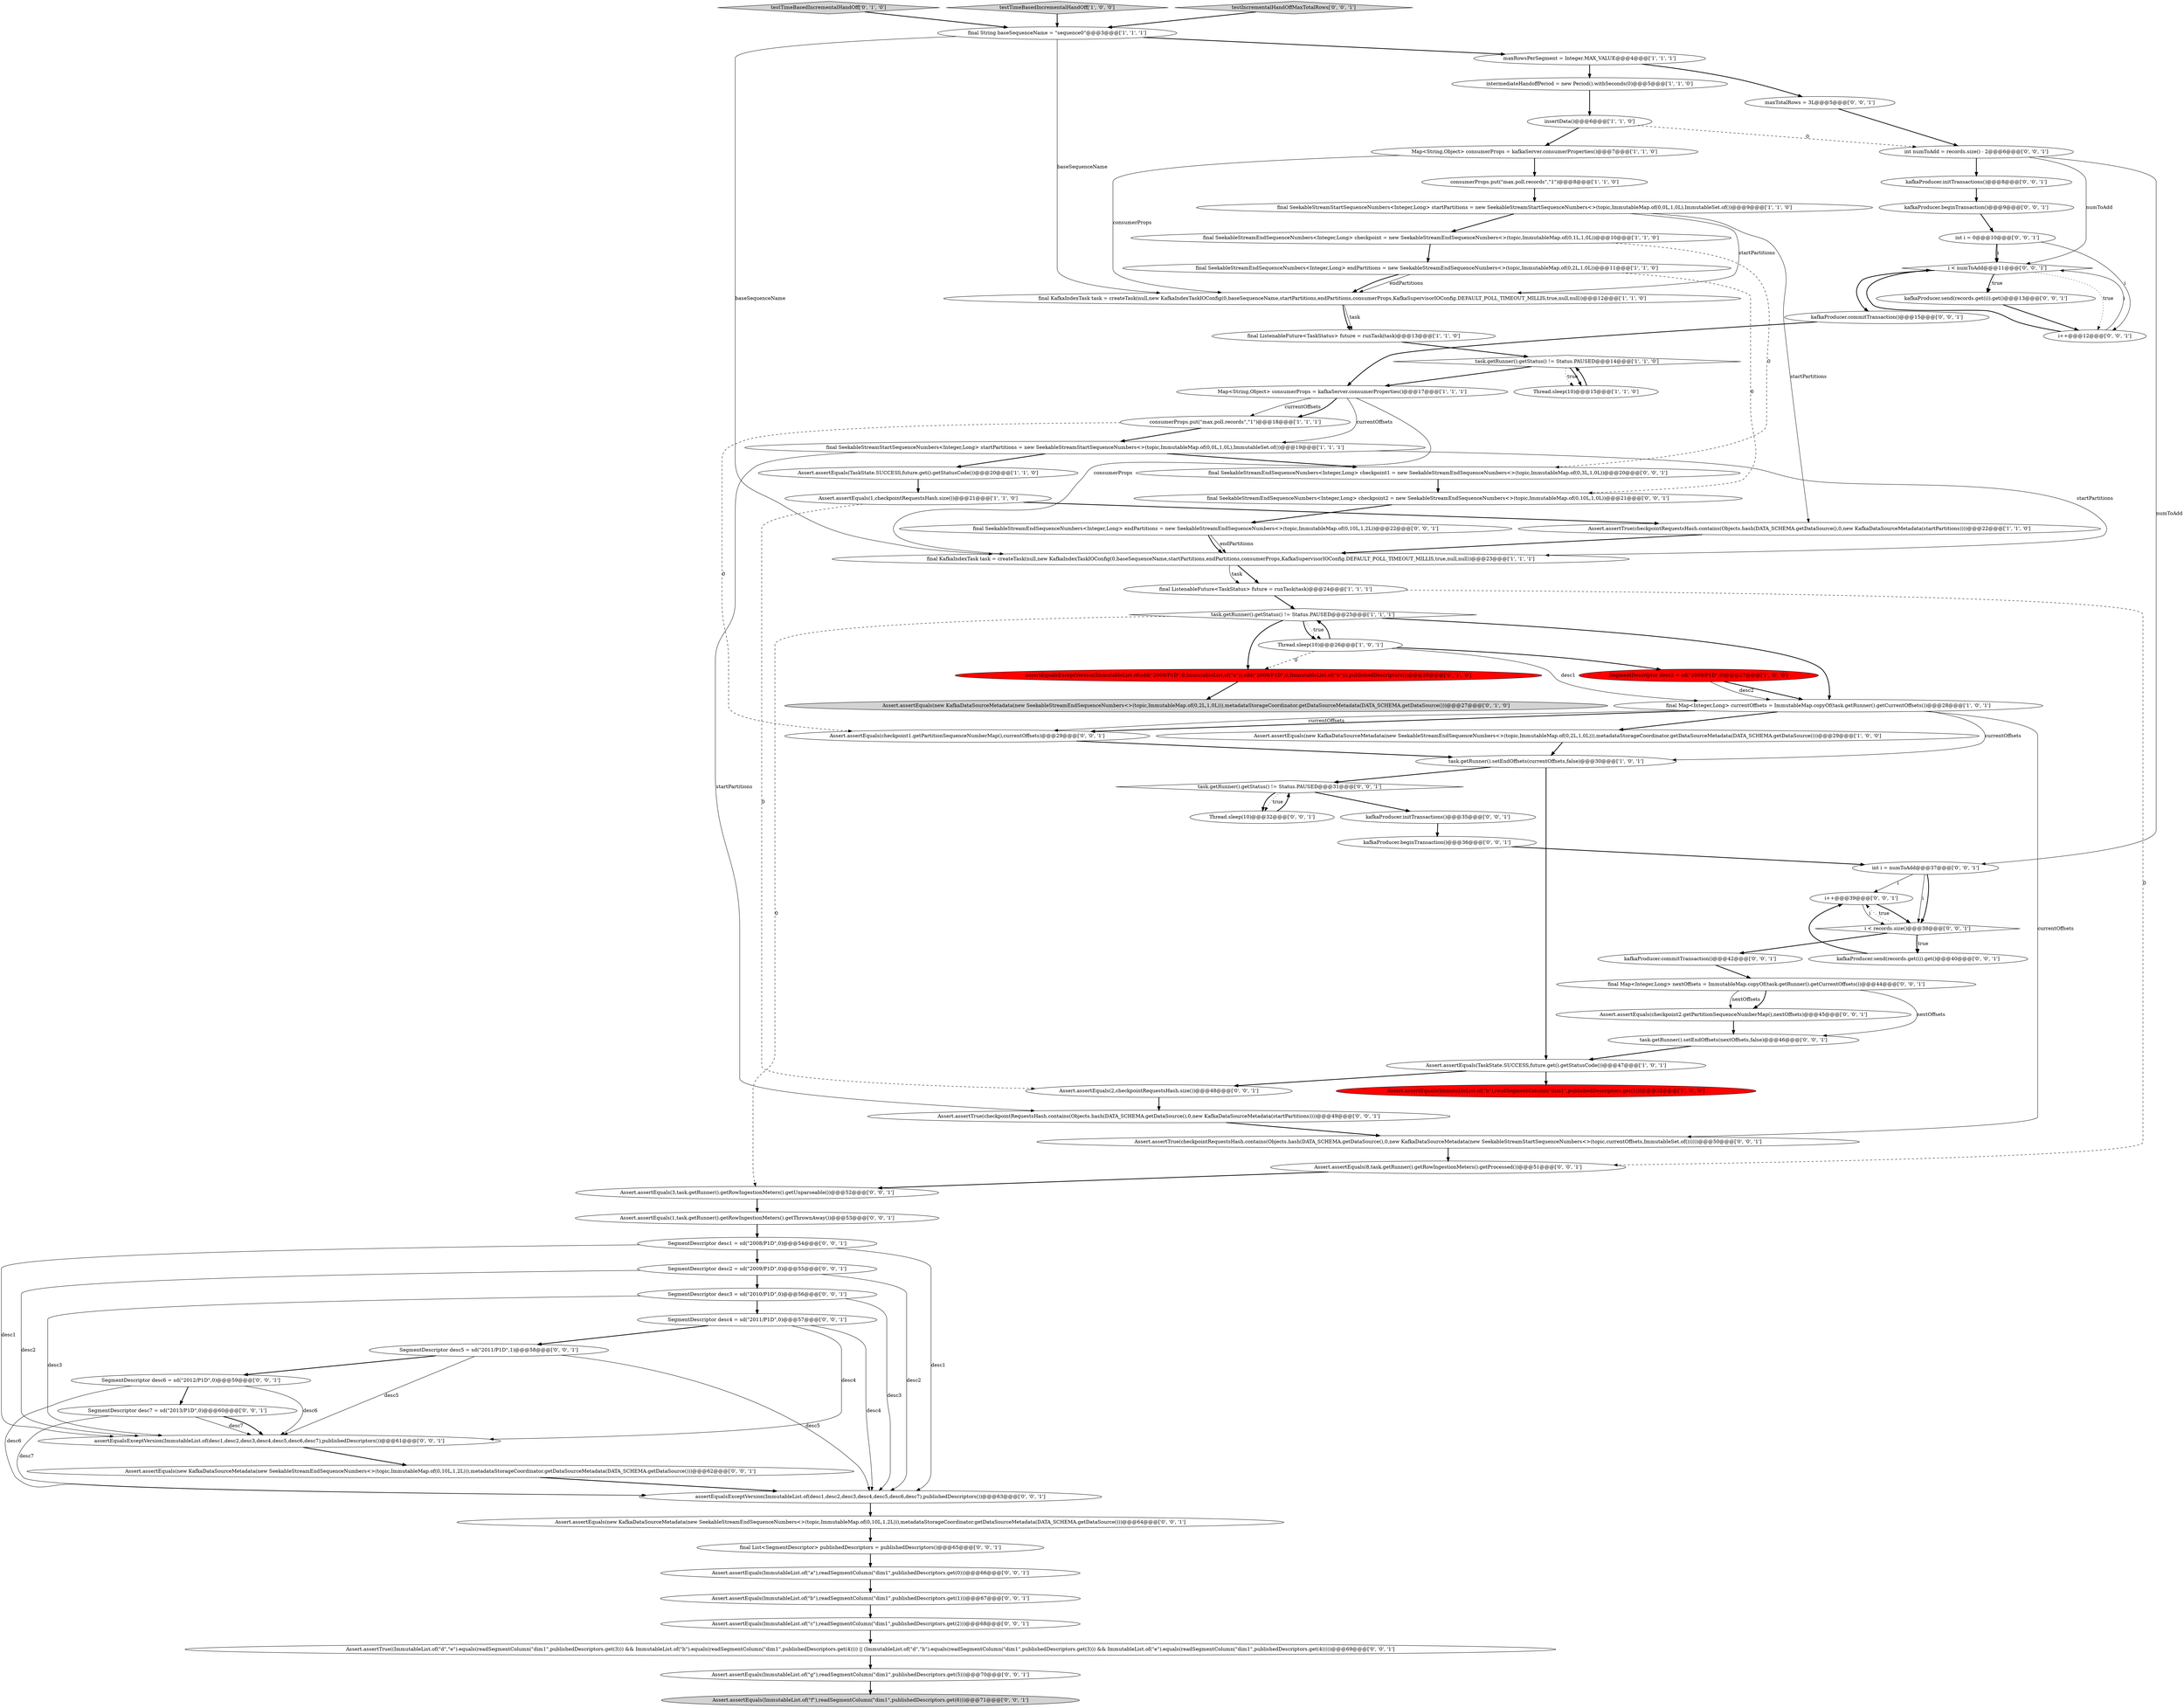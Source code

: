 digraph {
43 [style = filled, label = "Assert.assertEquals(ImmutableList.of(\"b\"),readSegmentColumn(\"dim1\",publishedDescriptors.get(1)))@@@67@@@['0', '0', '1']", fillcolor = white, shape = ellipse image = "AAA0AAABBB3BBB"];
14 [style = filled, label = "Assert.assertTrue(checkpointRequestsHash.contains(Objects.hash(DATA_SCHEMA.getDataSource(),0,new KafkaDataSourceMetadata(startPartitions))))@@@22@@@['1', '1', '0']", fillcolor = white, shape = ellipse image = "AAA0AAABBB1BBB"];
31 [style = filled, label = "assertEqualsExceptVersion(ImmutableList.of(sdd(\"2008/P1D\",0,ImmutableList.of(\"a\")),sdd(\"2009/P1D\",0,ImmutableList.of(\"b\"))),publishedDescriptors())@@@26@@@['0', '1', '0']", fillcolor = red, shape = ellipse image = "AAA1AAABBB2BBB"];
25 [style = filled, label = "Assert.assertEquals(ImmutableList.of(\"b\"),readSegmentColumn(\"dim1\",publishedDescriptors.get(1)))@@@32@@@['1', '0', '0']", fillcolor = red, shape = ellipse image = "AAA1AAABBB1BBB"];
50 [style = filled, label = "kafkaProducer.beginTransaction()@@@36@@@['0', '0', '1']", fillcolor = white, shape = ellipse image = "AAA0AAABBB3BBB"];
73 [style = filled, label = "Assert.assertTrue(checkpointRequestsHash.contains(Objects.hash(DATA_SCHEMA.getDataSource(),0,new KafkaDataSourceMetadata(new SeekableStreamStartSequenceNumbers<>(topic,currentOffsets,ImmutableSet.of())))))@@@50@@@['0', '0', '1']", fillcolor = white, shape = ellipse image = "AAA0AAABBB3BBB"];
76 [style = filled, label = "Assert.assertEquals(ImmutableList.of(\"a\"),readSegmentColumn(\"dim1\",publishedDescriptors.get(0)))@@@66@@@['0', '0', '1']", fillcolor = white, shape = ellipse image = "AAA0AAABBB3BBB"];
20 [style = filled, label = "task.getRunner().getStatus() != Status.PAUSED@@@25@@@['1', '1', '1']", fillcolor = white, shape = diamond image = "AAA0AAABBB1BBB"];
27 [style = filled, label = "task.getRunner().setEndOffsets(currentOffsets,false)@@@30@@@['1', '0', '1']", fillcolor = white, shape = ellipse image = "AAA0AAABBB1BBB"];
32 [style = filled, label = "testTimeBasedIncrementalHandOff['0', '1', '0']", fillcolor = lightgray, shape = diamond image = "AAA0AAABBB2BBB"];
19 [style = filled, label = "Assert.assertEquals(new KafkaDataSourceMetadata(new SeekableStreamEndSequenceNumbers<>(topic,ImmutableMap.of(0,2L,1,0L))),metadataStorageCoordinator.getDataSourceMetadata(DATA_SCHEMA.getDataSource()))@@@29@@@['1', '0', '0']", fillcolor = white, shape = ellipse image = "AAA0AAABBB1BBB"];
62 [style = filled, label = "Assert.assertEquals(ImmutableList.of(\"c\"),readSegmentColumn(\"dim1\",publishedDescriptors.get(2)))@@@68@@@['0', '0', '1']", fillcolor = white, shape = ellipse image = "AAA0AAABBB3BBB"];
9 [style = filled, label = "intermediateHandoffPeriod = new Period().withSeconds(0)@@@5@@@['1', '1', '0']", fillcolor = white, shape = ellipse image = "AAA0AAABBB1BBB"];
66 [style = filled, label = "SegmentDescriptor desc7 = sd(\"2013/P1D\",0)@@@60@@@['0', '0', '1']", fillcolor = white, shape = ellipse image = "AAA0AAABBB3BBB"];
10 [style = filled, label = "final SeekableStreamStartSequenceNumbers<Integer,Long> startPartitions = new SeekableStreamStartSequenceNumbers<>(topic,ImmutableMap.of(0,0L,1,0L),ImmutableSet.of())@@@9@@@['1', '1', '0']", fillcolor = white, shape = ellipse image = "AAA0AAABBB1BBB"];
49 [style = filled, label = "kafkaProducer.beginTransaction()@@@9@@@['0', '0', '1']", fillcolor = white, shape = ellipse image = "AAA0AAABBB3BBB"];
63 [style = filled, label = "Thread.sleep(10)@@@32@@@['0', '0', '1']", fillcolor = white, shape = ellipse image = "AAA0AAABBB3BBB"];
48 [style = filled, label = "Assert.assertEquals(2,checkpointRequestsHash.size())@@@48@@@['0', '0', '1']", fillcolor = white, shape = ellipse image = "AAA0AAABBB3BBB"];
80 [style = filled, label = "kafkaProducer.commitTransaction()@@@15@@@['0', '0', '1']", fillcolor = white, shape = ellipse image = "AAA0AAABBB3BBB"];
59 [style = filled, label = "int i = 0@@@10@@@['0', '0', '1']", fillcolor = white, shape = ellipse image = "AAA0AAABBB3BBB"];
67 [style = filled, label = "Assert.assertEquals(new KafkaDataSourceMetadata(new SeekableStreamEndSequenceNumbers<>(topic,ImmutableMap.of(0,10L,1,2L))),metadataStorageCoordinator.getDataSourceMetadata(DATA_SCHEMA.getDataSource()))@@@62@@@['0', '0', '1']", fillcolor = white, shape = ellipse image = "AAA0AAABBB3BBB"];
24 [style = filled, label = "task.getRunner().getStatus() != Status.PAUSED@@@14@@@['1', '1', '0']", fillcolor = white, shape = diamond image = "AAA0AAABBB1BBB"];
1 [style = filled, label = "insertData()@@@6@@@['1', '1', '0']", fillcolor = white, shape = ellipse image = "AAA0AAABBB1BBB"];
30 [style = filled, label = "Assert.assertEquals(new KafkaDataSourceMetadata(new SeekableStreamEndSequenceNumbers<>(topic,ImmutableMap.of(0,2L,1,0L))),metadataStorageCoordinator.getDataSourceMetadata(DATA_SCHEMA.getDataSource()))@@@27@@@['0', '1', '0']", fillcolor = lightgray, shape = ellipse image = "AAA0AAABBB2BBB"];
82 [style = filled, label = "SegmentDescriptor desc4 = sd(\"2011/P1D\",0)@@@57@@@['0', '0', '1']", fillcolor = white, shape = ellipse image = "AAA0AAABBB3BBB"];
65 [style = filled, label = "i++@@@39@@@['0', '0', '1']", fillcolor = white, shape = ellipse image = "AAA0AAABBB3BBB"];
69 [style = filled, label = "final SeekableStreamEndSequenceNumbers<Integer,Long> endPartitions = new SeekableStreamEndSequenceNumbers<>(topic,ImmutableMap.of(0,10L,1,2L))@@@22@@@['0', '0', '1']", fillcolor = white, shape = ellipse image = "AAA0AAABBB3BBB"];
0 [style = filled, label = "final ListenableFuture<TaskStatus> future = runTask(task)@@@13@@@['1', '1', '0']", fillcolor = white, shape = ellipse image = "AAA0AAABBB1BBB"];
4 [style = filled, label = "Assert.assertEquals(TaskState.SUCCESS,future.get().getStatusCode())@@@47@@@['1', '0', '1']", fillcolor = white, shape = ellipse image = "AAA0AAABBB1BBB"];
23 [style = filled, label = "Thread.sleep(10)@@@26@@@['1', '0', '1']", fillcolor = white, shape = ellipse image = "AAA0AAABBB1BBB"];
44 [style = filled, label = "Assert.assertEquals(1,task.getRunner().getRowIngestionMeters().getThrownAway())@@@53@@@['0', '0', '1']", fillcolor = white, shape = ellipse image = "AAA0AAABBB3BBB"];
52 [style = filled, label = "SegmentDescriptor desc2 = sd(\"2009/P1D\",0)@@@55@@@['0', '0', '1']", fillcolor = white, shape = ellipse image = "AAA0AAABBB3BBB"];
45 [style = filled, label = "SegmentDescriptor desc5 = sd(\"2011/P1D\",1)@@@58@@@['0', '0', '1']", fillcolor = white, shape = ellipse image = "AAA0AAABBB3BBB"];
35 [style = filled, label = "final Map<Integer,Long> nextOffsets = ImmutableMap.copyOf(task.getRunner().getCurrentOffsets())@@@44@@@['0', '0', '1']", fillcolor = white, shape = ellipse image = "AAA0AAABBB3BBB"];
81 [style = filled, label = "i++@@@12@@@['0', '0', '1']", fillcolor = white, shape = ellipse image = "AAA0AAABBB3BBB"];
78 [style = filled, label = "i < records.size()@@@38@@@['0', '0', '1']", fillcolor = white, shape = diamond image = "AAA0AAABBB3BBB"];
8 [style = filled, label = "Map<String,Object> consumerProps = kafkaServer.consumerProperties()@@@7@@@['1', '1', '0']", fillcolor = white, shape = ellipse image = "AAA0AAABBB1BBB"];
22 [style = filled, label = "final KafkaIndexTask task = createTask(null,new KafkaIndexTaskIOConfig(0,baseSequenceName,startPartitions,endPartitions,consumerProps,KafkaSupervisorIOConfig.DEFAULT_POLL_TIMEOUT_MILLIS,true,null,null))@@@23@@@['1', '1', '1']", fillcolor = white, shape = ellipse image = "AAA0AAABBB1BBB"];
28 [style = filled, label = "testTimeBasedIncrementalHandOff['1', '0', '0']", fillcolor = lightgray, shape = diamond image = "AAA0AAABBB1BBB"];
46 [style = filled, label = "testIncrementalHandOffMaxTotalRows['0', '0', '1']", fillcolor = lightgray, shape = diamond image = "AAA0AAABBB3BBB"];
29 [style = filled, label = "Assert.assertEquals(TaskState.SUCCESS,future.get().getStatusCode())@@@20@@@['1', '1', '0']", fillcolor = white, shape = ellipse image = "AAA0AAABBB1BBB"];
36 [style = filled, label = "final List<SegmentDescriptor> publishedDescriptors = publishedDescriptors()@@@65@@@['0', '0', '1']", fillcolor = white, shape = ellipse image = "AAA0AAABBB3BBB"];
3 [style = filled, label = "consumerProps.put(\"max.poll.records\",\"1\")@@@8@@@['1', '1', '0']", fillcolor = white, shape = ellipse image = "AAA0AAABBB1BBB"];
39 [style = filled, label = "i < numToAdd@@@11@@@['0', '0', '1']", fillcolor = white, shape = diamond image = "AAA0AAABBB3BBB"];
38 [style = filled, label = "Assert.assertEquals(ImmutableList.of(\"g\"),readSegmentColumn(\"dim1\",publishedDescriptors.get(5)))@@@70@@@['0', '0', '1']", fillcolor = white, shape = ellipse image = "AAA0AAABBB3BBB"];
15 [style = filled, label = "final SeekableStreamEndSequenceNumbers<Integer,Long> checkpoint = new SeekableStreamEndSequenceNumbers<>(topic,ImmutableMap.of(0,1L,1,0L))@@@10@@@['1', '1', '0']", fillcolor = white, shape = ellipse image = "AAA0AAABBB1BBB"];
64 [style = filled, label = "task.getRunner().getStatus() != Status.PAUSED@@@31@@@['0', '0', '1']", fillcolor = white, shape = diamond image = "AAA0AAABBB3BBB"];
71 [style = filled, label = "Assert.assertEquals(8,task.getRunner().getRowIngestionMeters().getProcessed())@@@51@@@['0', '0', '1']", fillcolor = white, shape = ellipse image = "AAA0AAABBB3BBB"];
74 [style = filled, label = "final SeekableStreamEndSequenceNumbers<Integer,Long> checkpoint2 = new SeekableStreamEndSequenceNumbers<>(topic,ImmutableMap.of(0,10L,1,0L))@@@21@@@['0', '0', '1']", fillcolor = white, shape = ellipse image = "AAA0AAABBB3BBB"];
2 [style = filled, label = "SegmentDescriptor desc2 = sd(\"2009/P1D\",0)@@@27@@@['1', '0', '0']", fillcolor = red, shape = ellipse image = "AAA1AAABBB1BBB"];
61 [style = filled, label = "kafkaProducer.commitTransaction()@@@42@@@['0', '0', '1']", fillcolor = white, shape = ellipse image = "AAA0AAABBB3BBB"];
47 [style = filled, label = "Assert.assertEquals(checkpoint2.getPartitionSequenceNumberMap(),nextOffsets)@@@45@@@['0', '0', '1']", fillcolor = white, shape = ellipse image = "AAA0AAABBB3BBB"];
13 [style = filled, label = "Map<String,Object> consumerProps = kafkaServer.consumerProperties()@@@17@@@['1', '1', '1']", fillcolor = white, shape = ellipse image = "AAA0AAABBB1BBB"];
40 [style = filled, label = "kafkaProducer.send(records.get(i)).get()@@@40@@@['0', '0', '1']", fillcolor = white, shape = ellipse image = "AAA0AAABBB3BBB"];
79 [style = filled, label = "Assert.assertEquals(new KafkaDataSourceMetadata(new SeekableStreamEndSequenceNumbers<>(topic,ImmutableMap.of(0,10L,1,2L))),metadataStorageCoordinator.getDataSourceMetadata(DATA_SCHEMA.getDataSource()))@@@64@@@['0', '0', '1']", fillcolor = white, shape = ellipse image = "AAA0AAABBB3BBB"];
12 [style = filled, label = "final SeekableStreamStartSequenceNumbers<Integer,Long> startPartitions = new SeekableStreamStartSequenceNumbers<>(topic,ImmutableMap.of(0,0L,1,0L),ImmutableSet.of())@@@19@@@['1', '1', '1']", fillcolor = white, shape = ellipse image = "AAA0AAABBB1BBB"];
51 [style = filled, label = "task.getRunner().setEndOffsets(nextOffsets,false)@@@46@@@['0', '0', '1']", fillcolor = white, shape = ellipse image = "AAA0AAABBB3BBB"];
54 [style = filled, label = "kafkaProducer.send(records.get(i)).get()@@@13@@@['0', '0', '1']", fillcolor = white, shape = ellipse image = "AAA0AAABBB3BBB"];
21 [style = filled, label = "final Map<Integer,Long> currentOffsets = ImmutableMap.copyOf(task.getRunner().getCurrentOffsets())@@@28@@@['1', '0', '1']", fillcolor = white, shape = ellipse image = "AAA0AAABBB1BBB"];
42 [style = filled, label = "kafkaProducer.initTransactions()@@@8@@@['0', '0', '1']", fillcolor = white, shape = ellipse image = "AAA0AAABBB3BBB"];
60 [style = filled, label = "final SeekableStreamEndSequenceNumbers<Integer,Long> checkpoint1 = new SeekableStreamEndSequenceNumbers<>(topic,ImmutableMap.of(0,3L,1,0L))@@@20@@@['0', '0', '1']", fillcolor = white, shape = ellipse image = "AAA0AAABBB3BBB"];
41 [style = filled, label = "assertEqualsExceptVersion(ImmutableList.of(desc1,desc2,desc3,desc4,desc5,desc6,desc7),publishedDescriptors())@@@61@@@['0', '0', '1']", fillcolor = white, shape = ellipse image = "AAA0AAABBB3BBB"];
16 [style = filled, label = "Thread.sleep(10)@@@15@@@['1', '1', '0']", fillcolor = white, shape = ellipse image = "AAA0AAABBB1BBB"];
5 [style = filled, label = "final String baseSequenceName = \"sequence0\"@@@3@@@['1', '1', '1']", fillcolor = white, shape = ellipse image = "AAA0AAABBB1BBB"];
57 [style = filled, label = "Assert.assertTrue(checkpointRequestsHash.contains(Objects.hash(DATA_SCHEMA.getDataSource(),0,new KafkaDataSourceMetadata(startPartitions))))@@@49@@@['0', '0', '1']", fillcolor = white, shape = ellipse image = "AAA0AAABBB3BBB"];
68 [style = filled, label = "SegmentDescriptor desc1 = sd(\"2008/P1D\",0)@@@54@@@['0', '0', '1']", fillcolor = white, shape = ellipse image = "AAA0AAABBB3BBB"];
18 [style = filled, label = "consumerProps.put(\"max.poll.records\",\"1\")@@@18@@@['1', '1', '1']", fillcolor = white, shape = ellipse image = "AAA0AAABBB1BBB"];
33 [style = filled, label = "maxTotalRows = 3L@@@5@@@['0', '0', '1']", fillcolor = white, shape = ellipse image = "AAA0AAABBB3BBB"];
75 [style = filled, label = "Assert.assertEquals(checkpoint1.getPartitionSequenceNumberMap(),currentOffsets)@@@29@@@['0', '0', '1']", fillcolor = white, shape = ellipse image = "AAA0AAABBB3BBB"];
34 [style = filled, label = "Assert.assertTrue((ImmutableList.of(\"d\",\"e\").equals(readSegmentColumn(\"dim1\",publishedDescriptors.get(3))) && ImmutableList.of(\"h\").equals(readSegmentColumn(\"dim1\",publishedDescriptors.get(4)))) || (ImmutableList.of(\"d\",\"h\").equals(readSegmentColumn(\"dim1\",publishedDescriptors.get(3))) && ImmutableList.of(\"e\").equals(readSegmentColumn(\"dim1\",publishedDescriptors.get(4)))))@@@69@@@['0', '0', '1']", fillcolor = white, shape = ellipse image = "AAA0AAABBB3BBB"];
7 [style = filled, label = "Assert.assertEquals(1,checkpointRequestsHash.size())@@@21@@@['1', '1', '0']", fillcolor = white, shape = ellipse image = "AAA0AAABBB1BBB"];
55 [style = filled, label = "assertEqualsExceptVersion(ImmutableList.of(desc1,desc2,desc3,desc4,desc5,desc6,desc7),publishedDescriptors())@@@63@@@['0', '0', '1']", fillcolor = white, shape = ellipse image = "AAA0AAABBB3BBB"];
72 [style = filled, label = "int i = numToAdd@@@37@@@['0', '0', '1']", fillcolor = white, shape = ellipse image = "AAA0AAABBB3BBB"];
37 [style = filled, label = "SegmentDescriptor desc6 = sd(\"2012/P1D\",0)@@@59@@@['0', '0', '1']", fillcolor = white, shape = ellipse image = "AAA0AAABBB3BBB"];
56 [style = filled, label = "kafkaProducer.initTransactions()@@@35@@@['0', '0', '1']", fillcolor = white, shape = ellipse image = "AAA0AAABBB3BBB"];
6 [style = filled, label = "final KafkaIndexTask task = createTask(null,new KafkaIndexTaskIOConfig(0,baseSequenceName,startPartitions,endPartitions,consumerProps,KafkaSupervisorIOConfig.DEFAULT_POLL_TIMEOUT_MILLIS,true,null,null))@@@12@@@['1', '1', '0']", fillcolor = white, shape = ellipse image = "AAA0AAABBB1BBB"];
11 [style = filled, label = "final SeekableStreamEndSequenceNumbers<Integer,Long> endPartitions = new SeekableStreamEndSequenceNumbers<>(topic,ImmutableMap.of(0,2L,1,0L))@@@11@@@['1', '1', '0']", fillcolor = white, shape = ellipse image = "AAA0AAABBB1BBB"];
58 [style = filled, label = "int numToAdd = records.size() - 2@@@6@@@['0', '0', '1']", fillcolor = white, shape = ellipse image = "AAA0AAABBB3BBB"];
70 [style = filled, label = "SegmentDescriptor desc3 = sd(\"2010/P1D\",0)@@@56@@@['0', '0', '1']", fillcolor = white, shape = ellipse image = "AAA0AAABBB3BBB"];
53 [style = filled, label = "Assert.assertEquals(ImmutableList.of(\"f\"),readSegmentColumn(\"dim1\",publishedDescriptors.get(6)))@@@71@@@['0', '0', '1']", fillcolor = lightgray, shape = ellipse image = "AAA0AAABBB3BBB"];
26 [style = filled, label = "final ListenableFuture<TaskStatus> future = runTask(task)@@@24@@@['1', '1', '1']", fillcolor = white, shape = ellipse image = "AAA0AAABBB1BBB"];
17 [style = filled, label = "maxRowsPerSegment = Integer.MAX_VALUE@@@4@@@['1', '1', '1']", fillcolor = white, shape = ellipse image = "AAA0AAABBB1BBB"];
77 [style = filled, label = "Assert.assertEquals(3,task.getRunner().getRowIngestionMeters().getUnparseable())@@@52@@@['0', '0', '1']", fillcolor = white, shape = ellipse image = "AAA0AAABBB3BBB"];
82->41 [style = solid, label="desc4"];
39->80 [style = bold, label=""];
74->69 [style = bold, label=""];
49->59 [style = bold, label=""];
4->25 [style = bold, label=""];
22->26 [style = solid, label="task"];
78->61 [style = bold, label=""];
46->5 [style = bold, label=""];
17->9 [style = bold, label=""];
78->40 [style = dotted, label="true"];
21->75 [style = bold, label=""];
66->41 [style = solid, label="desc7"];
39->54 [style = bold, label=""];
81->39 [style = solid, label="i"];
12->57 [style = solid, label="startPartitions"];
15->60 [style = dashed, label="0"];
13->18 [style = solid, label="currentOffsets"];
21->73 [style = solid, label="currentOffsets"];
7->14 [style = bold, label=""];
21->75 [style = solid, label="currentOffsets"];
72->65 [style = solid, label="i"];
15->11 [style = bold, label=""];
11->74 [style = dashed, label="0"];
72->78 [style = solid, label="i"];
0->24 [style = bold, label=""];
41->67 [style = bold, label=""];
31->30 [style = bold, label=""];
47->51 [style = bold, label=""];
52->41 [style = solid, label="desc2"];
73->71 [style = bold, label=""];
39->81 [style = dotted, label="true"];
82->55 [style = solid, label="desc4"];
10->14 [style = solid, label="startPartitions"];
59->81 [style = solid, label="i"];
1->58 [style = dashed, label="0"];
28->5 [style = bold, label=""];
70->82 [style = bold, label=""];
21->19 [style = bold, label=""];
68->41 [style = solid, label="desc1"];
23->31 [style = dashed, label="0"];
14->22 [style = bold, label=""];
18->12 [style = bold, label=""];
38->53 [style = bold, label=""];
7->48 [style = dashed, label="0"];
54->81 [style = bold, label=""];
20->31 [style = bold, label=""];
59->39 [style = bold, label=""];
78->40 [style = bold, label=""];
66->41 [style = bold, label=""];
5->17 [style = bold, label=""];
60->74 [style = bold, label=""];
65->78 [style = bold, label=""];
3->10 [style = bold, label=""];
12->29 [style = bold, label=""];
82->45 [style = bold, label=""];
20->23 [style = bold, label=""];
8->6 [style = solid, label="consumerProps"];
2->21 [style = bold, label=""];
56->50 [style = bold, label=""];
44->68 [style = bold, label=""];
23->21 [style = solid, label="desc1"];
58->42 [style = bold, label=""];
58->72 [style = solid, label="numToAdd"];
27->64 [style = bold, label=""];
34->38 [style = bold, label=""];
50->72 [style = bold, label=""];
13->22 [style = solid, label="consumerProps"];
9->1 [style = bold, label=""];
40->65 [style = bold, label=""];
33->58 [style = bold, label=""];
2->21 [style = solid, label="desc2"];
69->22 [style = solid, label="endPartitions"];
12->60 [style = bold, label=""];
26->20 [style = bold, label=""];
13->18 [style = bold, label=""];
24->13 [style = bold, label=""];
59->39 [style = solid, label="i"];
22->26 [style = bold, label=""];
13->12 [style = solid, label="currentOffsets"];
23->20 [style = bold, label=""];
77->44 [style = bold, label=""];
70->55 [style = solid, label="desc3"];
68->52 [style = bold, label=""];
1->8 [style = bold, label=""];
81->39 [style = bold, label=""];
58->39 [style = solid, label="numToAdd"];
51->4 [style = bold, label=""];
20->77 [style = dashed, label="0"];
16->24 [style = bold, label=""];
8->3 [style = bold, label=""];
18->75 [style = dashed, label="0"];
69->22 [style = bold, label=""];
24->16 [style = dotted, label="true"];
37->66 [style = bold, label=""];
78->65 [style = dotted, label="true"];
26->71 [style = dashed, label="0"];
52->70 [style = bold, label=""];
20->23 [style = dotted, label="true"];
45->41 [style = solid, label="desc5"];
62->34 [style = bold, label=""];
76->43 [style = bold, label=""];
6->0 [style = solid, label="task"];
21->27 [style = solid, label="currentOffsets"];
23->2 [style = bold, label=""];
4->48 [style = bold, label=""];
5->6 [style = solid, label="baseSequenceName"];
39->54 [style = dotted, label="true"];
61->35 [style = bold, label=""];
32->5 [style = bold, label=""];
11->6 [style = solid, label="endPartitions"];
43->62 [style = bold, label=""];
65->78 [style = solid, label="i"];
10->15 [style = bold, label=""];
80->13 [style = bold, label=""];
48->57 [style = bold, label=""];
70->41 [style = solid, label="desc3"];
63->64 [style = bold, label=""];
11->6 [style = bold, label=""];
37->55 [style = solid, label="desc6"];
64->63 [style = bold, label=""];
57->73 [style = bold, label=""];
6->0 [style = bold, label=""];
17->33 [style = bold, label=""];
45->55 [style = solid, label="desc5"];
12->22 [style = solid, label="startPartitions"];
72->78 [style = bold, label=""];
20->21 [style = bold, label=""];
36->76 [style = bold, label=""];
24->16 [style = bold, label=""];
27->4 [style = bold, label=""];
67->55 [style = bold, label=""];
5->22 [style = solid, label="baseSequenceName"];
64->56 [style = bold, label=""];
71->77 [style = bold, label=""];
79->36 [style = bold, label=""];
19->27 [style = bold, label=""];
10->6 [style = solid, label="startPartitions"];
35->47 [style = bold, label=""];
29->7 [style = bold, label=""];
35->51 [style = solid, label="nextOffsets"];
42->49 [style = bold, label=""];
45->37 [style = bold, label=""];
35->47 [style = solid, label="nextOffsets"];
64->63 [style = dotted, label="true"];
37->41 [style = solid, label="desc6"];
55->79 [style = bold, label=""];
75->27 [style = bold, label=""];
66->55 [style = solid, label="desc7"];
68->55 [style = solid, label="desc1"];
52->55 [style = solid, label="desc2"];
}

